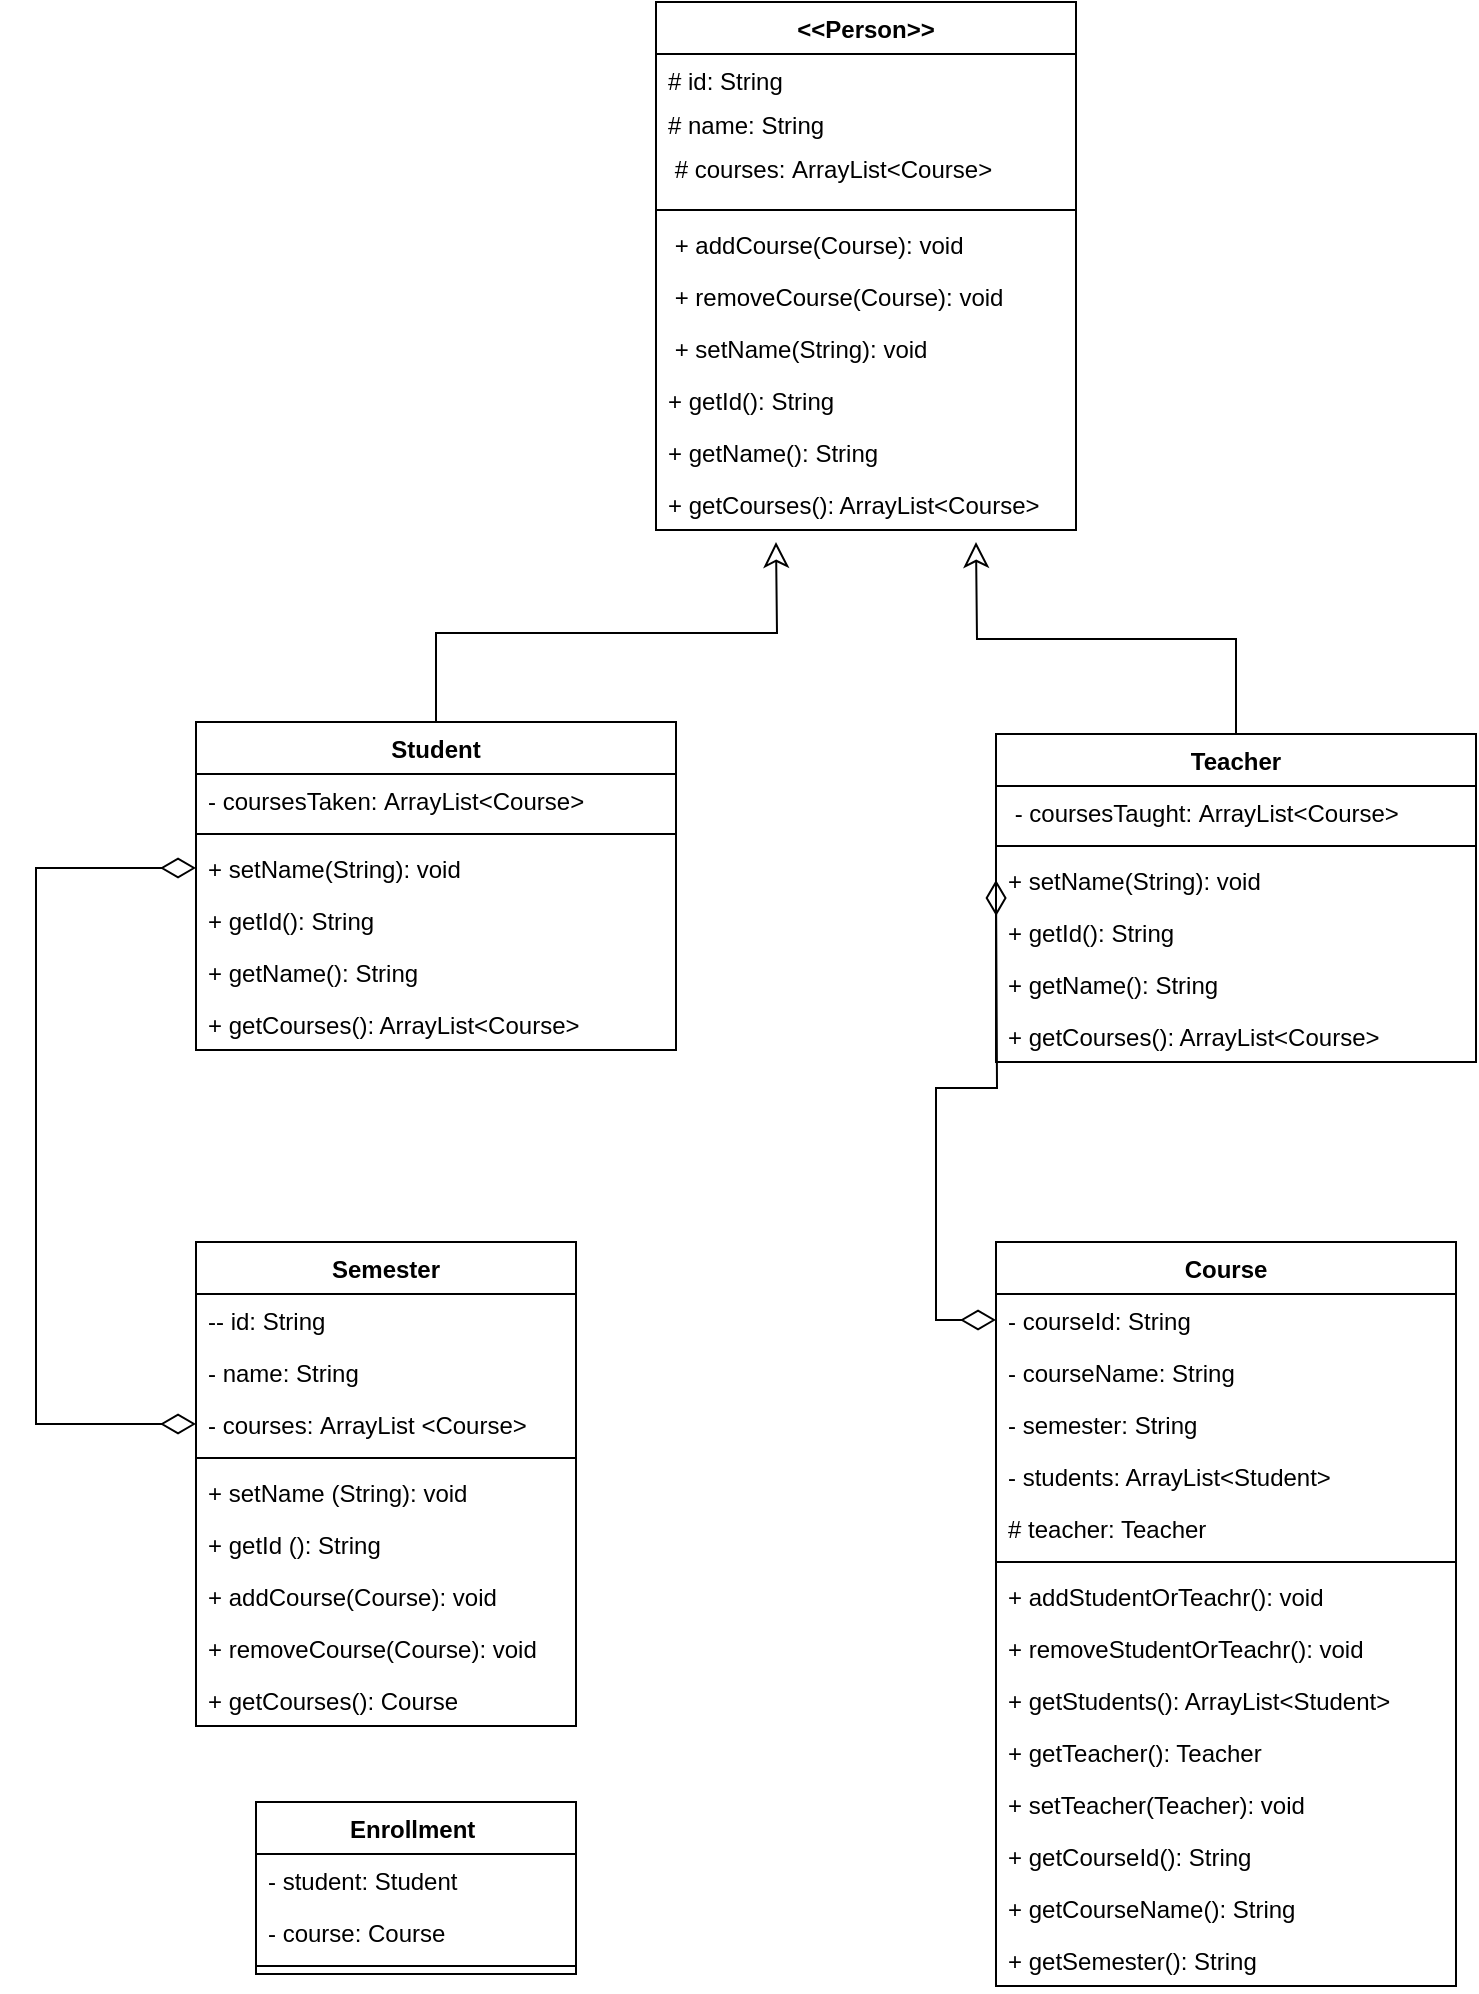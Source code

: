 <mxfile version="20.8.24" type="device"><diagram name="Page-1" id="l3PrAFwZ0UlMAOeNeIC3"><mxGraphModel dx="574" dy="312" grid="1" gridSize="10" guides="1" tooltips="1" connect="1" arrows="1" fold="1" page="1" pageScale="1" pageWidth="1654" pageHeight="1169" math="0" shadow="0"><root><mxCell id="0"/><mxCell id="1" parent="0"/><mxCell id="4Kl1Brp9WgghXA4MThGv-1" value="Course" style="swimlane;fontStyle=1;align=center;verticalAlign=top;childLayout=stackLayout;horizontal=1;startSize=26;horizontalStack=0;resizeParent=1;resizeParentMax=0;resizeLast=0;collapsible=1;marginBottom=0;" vertex="1" parent="1"><mxGeometry x="947" y="700" width="230" height="372" as="geometry"/></mxCell><mxCell id="4Kl1Brp9WgghXA4MThGv-69" value="- courseId: String" style="text;strokeColor=none;fillColor=none;align=left;verticalAlign=top;spacingLeft=4;spacingRight=4;overflow=hidden;rotatable=0;points=[[0,0.5],[1,0.5]];portConstraint=eastwest;" vertex="1" parent="4Kl1Brp9WgghXA4MThGv-1"><mxGeometry y="26" width="230" height="26" as="geometry"/></mxCell><mxCell id="4Kl1Brp9WgghXA4MThGv-70" value="- courseName: String" style="text;strokeColor=none;fillColor=none;align=left;verticalAlign=top;spacingLeft=4;spacingRight=4;overflow=hidden;rotatable=0;points=[[0,0.5],[1,0.5]];portConstraint=eastwest;" vertex="1" parent="4Kl1Brp9WgghXA4MThGv-1"><mxGeometry y="52" width="230" height="26" as="geometry"/></mxCell><mxCell id="4Kl1Brp9WgghXA4MThGv-71" value="- semester: String" style="text;strokeColor=none;fillColor=none;align=left;verticalAlign=top;spacingLeft=4;spacingRight=4;overflow=hidden;rotatable=0;points=[[0,0.5],[1,0.5]];portConstraint=eastwest;" vertex="1" parent="4Kl1Brp9WgghXA4MThGv-1"><mxGeometry y="78" width="230" height="26" as="geometry"/></mxCell><mxCell id="4Kl1Brp9WgghXA4MThGv-72" value="- students: ArrayList&lt;Student&gt;" style="text;strokeColor=none;fillColor=none;align=left;verticalAlign=top;spacingLeft=4;spacingRight=4;overflow=hidden;rotatable=0;points=[[0,0.5],[1,0.5]];portConstraint=eastwest;" vertex="1" parent="4Kl1Brp9WgghXA4MThGv-1"><mxGeometry y="104" width="230" height="26" as="geometry"/></mxCell><mxCell id="4Kl1Brp9WgghXA4MThGv-2" value="# teacher: Teacher" style="text;strokeColor=none;fillColor=none;align=left;verticalAlign=top;spacingLeft=4;spacingRight=4;overflow=hidden;rotatable=0;points=[[0,0.5],[1,0.5]];portConstraint=eastwest;" vertex="1" parent="4Kl1Brp9WgghXA4MThGv-1"><mxGeometry y="130" width="230" height="26" as="geometry"/></mxCell><mxCell id="4Kl1Brp9WgghXA4MThGv-3" value="" style="line;strokeWidth=1;fillColor=none;align=left;verticalAlign=middle;spacingTop=-1;spacingLeft=3;spacingRight=3;rotatable=0;labelPosition=right;points=[];portConstraint=eastwest;strokeColor=inherit;" vertex="1" parent="4Kl1Brp9WgghXA4MThGv-1"><mxGeometry y="156" width="230" height="8" as="geometry"/></mxCell><mxCell id="4Kl1Brp9WgghXA4MThGv-73" value="+ addStudentOrTeachr(): void" style="text;strokeColor=none;fillColor=none;align=left;verticalAlign=top;spacingLeft=4;spacingRight=4;overflow=hidden;rotatable=0;points=[[0,0.5],[1,0.5]];portConstraint=eastwest;" vertex="1" parent="4Kl1Brp9WgghXA4MThGv-1"><mxGeometry y="164" width="230" height="26" as="geometry"/></mxCell><mxCell id="4Kl1Brp9WgghXA4MThGv-74" value="+ removeStudentOrTeachr(): void" style="text;strokeColor=none;fillColor=none;align=left;verticalAlign=top;spacingLeft=4;spacingRight=4;overflow=hidden;rotatable=0;points=[[0,0.5],[1,0.5]];portConstraint=eastwest;" vertex="1" parent="4Kl1Brp9WgghXA4MThGv-1"><mxGeometry y="190" width="230" height="26" as="geometry"/></mxCell><mxCell id="4Kl1Brp9WgghXA4MThGv-75" value="+ getStudents(): ArrayList&lt;Student&gt;" style="text;strokeColor=none;fillColor=none;align=left;verticalAlign=top;spacingLeft=4;spacingRight=4;overflow=hidden;rotatable=0;points=[[0,0.5],[1,0.5]];portConstraint=eastwest;" vertex="1" parent="4Kl1Brp9WgghXA4MThGv-1"><mxGeometry y="216" width="230" height="26" as="geometry"/></mxCell><mxCell id="4Kl1Brp9WgghXA4MThGv-76" value="+ getTeacher(): Teacher" style="text;strokeColor=none;fillColor=none;align=left;verticalAlign=top;spacingLeft=4;spacingRight=4;overflow=hidden;rotatable=0;points=[[0,0.5],[1,0.5]];portConstraint=eastwest;" vertex="1" parent="4Kl1Brp9WgghXA4MThGv-1"><mxGeometry y="242" width="230" height="26" as="geometry"/></mxCell><mxCell id="4Kl1Brp9WgghXA4MThGv-77" value="+ setTeacher(Teacher): void" style="text;strokeColor=none;fillColor=none;align=left;verticalAlign=top;spacingLeft=4;spacingRight=4;overflow=hidden;rotatable=0;points=[[0,0.5],[1,0.5]];portConstraint=eastwest;" vertex="1" parent="4Kl1Brp9WgghXA4MThGv-1"><mxGeometry y="268" width="230" height="26" as="geometry"/></mxCell><mxCell id="4Kl1Brp9WgghXA4MThGv-78" value="+ getCourseId(): String" style="text;strokeColor=none;fillColor=none;align=left;verticalAlign=top;spacingLeft=4;spacingRight=4;overflow=hidden;rotatable=0;points=[[0,0.5],[1,0.5]];portConstraint=eastwest;" vertex="1" parent="4Kl1Brp9WgghXA4MThGv-1"><mxGeometry y="294" width="230" height="26" as="geometry"/></mxCell><mxCell id="4Kl1Brp9WgghXA4MThGv-79" value="+ getCourseName(): String" style="text;strokeColor=none;fillColor=none;align=left;verticalAlign=top;spacingLeft=4;spacingRight=4;overflow=hidden;rotatable=0;points=[[0,0.5],[1,0.5]];portConstraint=eastwest;" vertex="1" parent="4Kl1Brp9WgghXA4MThGv-1"><mxGeometry y="320" width="230" height="26" as="geometry"/></mxCell><mxCell id="4Kl1Brp9WgghXA4MThGv-4" value="+ getSemester(): String" style="text;strokeColor=none;fillColor=none;align=left;verticalAlign=top;spacingLeft=4;spacingRight=4;overflow=hidden;rotatable=0;points=[[0,0.5],[1,0.5]];portConstraint=eastwest;" vertex="1" parent="4Kl1Brp9WgghXA4MThGv-1"><mxGeometry y="346" width="230" height="26" as="geometry"/></mxCell><mxCell id="4Kl1Brp9WgghXA4MThGv-13" value="&lt;&lt;Person&gt;&gt;" style="swimlane;fontStyle=1;align=center;verticalAlign=top;childLayout=stackLayout;horizontal=1;startSize=26;horizontalStack=0;resizeParent=1;resizeParentMax=0;resizeLast=0;collapsible=1;marginBottom=0;" vertex="1" parent="1"><mxGeometry x="777" y="80" width="210" height="264" as="geometry"/></mxCell><mxCell id="4Kl1Brp9WgghXA4MThGv-45" value="# id: String" style="text;strokeColor=none;fillColor=none;align=left;verticalAlign=top;spacingLeft=4;spacingRight=4;overflow=hidden;rotatable=0;points=[[0,0.5],[1,0.5]];portConstraint=eastwest;" vertex="1" parent="4Kl1Brp9WgghXA4MThGv-13"><mxGeometry y="26" width="210" height="22" as="geometry"/></mxCell><mxCell id="4Kl1Brp9WgghXA4MThGv-46" value="# name: String" style="text;strokeColor=none;fillColor=none;align=left;verticalAlign=top;spacingLeft=4;spacingRight=4;overflow=hidden;rotatable=0;points=[[0,0.5],[1,0.5]];portConstraint=eastwest;" vertex="1" parent="4Kl1Brp9WgghXA4MThGv-13"><mxGeometry y="48" width="210" height="22" as="geometry"/></mxCell><mxCell id="4Kl1Brp9WgghXA4MThGv-14" value=" # courses: ArrayList&lt;Course&gt;&#10;" style="text;strokeColor=none;fillColor=none;align=left;verticalAlign=top;spacingLeft=4;spacingRight=4;overflow=hidden;rotatable=0;points=[[0,0.5],[1,0.5]];portConstraint=eastwest;" vertex="1" parent="4Kl1Brp9WgghXA4MThGv-13"><mxGeometry y="70" width="210" height="30" as="geometry"/></mxCell><mxCell id="4Kl1Brp9WgghXA4MThGv-15" value="" style="line;strokeWidth=1;fillColor=none;align=left;verticalAlign=middle;spacingTop=-1;spacingLeft=3;spacingRight=3;rotatable=0;labelPosition=right;points=[];portConstraint=eastwest;strokeColor=inherit;" vertex="1" parent="4Kl1Brp9WgghXA4MThGv-13"><mxGeometry y="100" width="210" height="8" as="geometry"/></mxCell><mxCell id="4Kl1Brp9WgghXA4MThGv-47" value=" + addCourse(Course): void" style="text;strokeColor=none;fillColor=none;align=left;verticalAlign=top;spacingLeft=4;spacingRight=4;overflow=hidden;rotatable=0;points=[[0,0.5],[1,0.5]];portConstraint=eastwest;" vertex="1" parent="4Kl1Brp9WgghXA4MThGv-13"><mxGeometry y="108" width="210" height="26" as="geometry"/></mxCell><mxCell id="4Kl1Brp9WgghXA4MThGv-48" value=" + removeCourse(Course): void" style="text;strokeColor=none;fillColor=none;align=left;verticalAlign=top;spacingLeft=4;spacingRight=4;overflow=hidden;rotatable=0;points=[[0,0.5],[1,0.5]];portConstraint=eastwest;" vertex="1" parent="4Kl1Brp9WgghXA4MThGv-13"><mxGeometry y="134" width="210" height="26" as="geometry"/></mxCell><mxCell id="4Kl1Brp9WgghXA4MThGv-53" value=" + setName(String): void" style="text;strokeColor=none;fillColor=none;align=left;verticalAlign=top;spacingLeft=4;spacingRight=4;overflow=hidden;rotatable=0;points=[[0,0.5],[1,0.5]];portConstraint=eastwest;" vertex="1" parent="4Kl1Brp9WgghXA4MThGv-13"><mxGeometry y="160" width="210" height="26" as="geometry"/></mxCell><mxCell id="4Kl1Brp9WgghXA4MThGv-54" value="+ getId(): String" style="text;strokeColor=none;fillColor=none;align=left;verticalAlign=top;spacingLeft=4;spacingRight=4;overflow=hidden;rotatable=0;points=[[0,0.5],[1,0.5]];portConstraint=eastwest;" vertex="1" parent="4Kl1Brp9WgghXA4MThGv-13"><mxGeometry y="186" width="210" height="26" as="geometry"/></mxCell><mxCell id="4Kl1Brp9WgghXA4MThGv-55" value="+ getName(): String" style="text;strokeColor=none;fillColor=none;align=left;verticalAlign=top;spacingLeft=4;spacingRight=4;overflow=hidden;rotatable=0;points=[[0,0.5],[1,0.5]];portConstraint=eastwest;" vertex="1" parent="4Kl1Brp9WgghXA4MThGv-13"><mxGeometry y="212" width="210" height="26" as="geometry"/></mxCell><mxCell id="4Kl1Brp9WgghXA4MThGv-16" value="+ getCourses(): ArrayList&lt;Course&gt;" style="text;strokeColor=none;fillColor=none;align=left;verticalAlign=top;spacingLeft=4;spacingRight=4;overflow=hidden;rotatable=0;points=[[0,0.5],[1,0.5]];portConstraint=eastwest;" vertex="1" parent="4Kl1Brp9WgghXA4MThGv-13"><mxGeometry y="238" width="210" height="26" as="geometry"/></mxCell><mxCell id="4Kl1Brp9WgghXA4MThGv-68" style="edgeStyle=orthogonalEdgeStyle;rounded=0;orthogonalLoop=1;jettySize=auto;html=1;exitX=0.5;exitY=0;exitDx=0;exitDy=0;endFill=0;endSize=10;" edge="1" parent="1" source="4Kl1Brp9WgghXA4MThGv-17"><mxGeometry relative="1" as="geometry"><mxPoint x="937" y="350" as="targetPoint"/></mxGeometry></mxCell><mxCell id="4Kl1Brp9WgghXA4MThGv-17" value="Teacher" style="swimlane;fontStyle=1;align=center;verticalAlign=top;childLayout=stackLayout;horizontal=1;startSize=26;horizontalStack=0;resizeParent=1;resizeParentMax=0;resizeLast=0;collapsible=1;marginBottom=0;" vertex="1" parent="1"><mxGeometry x="947" y="446" width="240" height="164" as="geometry"/></mxCell><mxCell id="4Kl1Brp9WgghXA4MThGv-18" value=" - coursesTaught: ArrayList&lt;Course&gt;" style="text;strokeColor=none;fillColor=none;align=left;verticalAlign=top;spacingLeft=4;spacingRight=4;overflow=hidden;rotatable=0;points=[[0,0.5],[1,0.5]];portConstraint=eastwest;" vertex="1" parent="4Kl1Brp9WgghXA4MThGv-17"><mxGeometry y="26" width="240" height="26" as="geometry"/></mxCell><mxCell id="4Kl1Brp9WgghXA4MThGv-19" value="" style="line;strokeWidth=1;fillColor=none;align=left;verticalAlign=middle;spacingTop=-1;spacingLeft=3;spacingRight=3;rotatable=0;labelPosition=right;points=[];portConstraint=eastwest;strokeColor=inherit;" vertex="1" parent="4Kl1Brp9WgghXA4MThGv-17"><mxGeometry y="52" width="240" height="8" as="geometry"/></mxCell><mxCell id="4Kl1Brp9WgghXA4MThGv-63" value="+ setName(String): void" style="text;strokeColor=none;fillColor=none;align=left;verticalAlign=top;spacingLeft=4;spacingRight=4;overflow=hidden;rotatable=0;points=[[0,0.5],[1,0.5]];portConstraint=eastwest;" vertex="1" parent="4Kl1Brp9WgghXA4MThGv-17"><mxGeometry y="60" width="240" height="26" as="geometry"/></mxCell><mxCell id="4Kl1Brp9WgghXA4MThGv-62" value="+ getId(): String" style="text;strokeColor=none;fillColor=none;align=left;verticalAlign=top;spacingLeft=4;spacingRight=4;overflow=hidden;rotatable=0;points=[[0,0.5],[1,0.5]];portConstraint=eastwest;" vertex="1" parent="4Kl1Brp9WgghXA4MThGv-17"><mxGeometry y="86" width="240" height="26" as="geometry"/></mxCell><mxCell id="4Kl1Brp9WgghXA4MThGv-64" value="+ getName(): String" style="text;strokeColor=none;fillColor=none;align=left;verticalAlign=top;spacingLeft=4;spacingRight=4;overflow=hidden;rotatable=0;points=[[0,0.5],[1,0.5]];portConstraint=eastwest;" vertex="1" parent="4Kl1Brp9WgghXA4MThGv-17"><mxGeometry y="112" width="240" height="26" as="geometry"/></mxCell><mxCell id="4Kl1Brp9WgghXA4MThGv-20" value="+ getCourses(): ArrayList&lt;Course&gt;" style="text;strokeColor=none;fillColor=none;align=left;verticalAlign=top;spacingLeft=4;spacingRight=4;overflow=hidden;rotatable=0;points=[[0,0.5],[1,0.5]];portConstraint=eastwest;" vertex="1" parent="4Kl1Brp9WgghXA4MThGv-17"><mxGeometry y="138" width="240" height="26" as="geometry"/></mxCell><mxCell id="4Kl1Brp9WgghXA4MThGv-67" style="edgeStyle=orthogonalEdgeStyle;rounded=0;orthogonalLoop=1;jettySize=auto;html=1;exitX=0.5;exitY=0;exitDx=0;exitDy=0;endFill=0;startSize=6;endSize=10;" edge="1" parent="1" source="4Kl1Brp9WgghXA4MThGv-21"><mxGeometry relative="1" as="geometry"><mxPoint x="837" y="350" as="targetPoint"/></mxGeometry></mxCell><mxCell id="4Kl1Brp9WgghXA4MThGv-21" value="Student" style="swimlane;fontStyle=1;align=center;verticalAlign=top;childLayout=stackLayout;horizontal=1;startSize=26;horizontalStack=0;resizeParent=1;resizeParentMax=0;resizeLast=0;collapsible=1;marginBottom=0;" vertex="1" parent="1"><mxGeometry x="547" y="440" width="240" height="164" as="geometry"/></mxCell><mxCell id="4Kl1Brp9WgghXA4MThGv-22" value="- coursesTaken: ArrayList&lt;Course&gt;" style="text;strokeColor=none;fillColor=none;align=left;verticalAlign=top;spacingLeft=4;spacingRight=4;overflow=hidden;rotatable=0;points=[[0,0.5],[1,0.5]];portConstraint=eastwest;" vertex="1" parent="4Kl1Brp9WgghXA4MThGv-21"><mxGeometry y="26" width="240" height="26" as="geometry"/></mxCell><mxCell id="4Kl1Brp9WgghXA4MThGv-23" value="" style="line;strokeWidth=1;fillColor=none;align=left;verticalAlign=middle;spacingTop=-1;spacingLeft=3;spacingRight=3;rotatable=0;labelPosition=right;points=[];portConstraint=eastwest;strokeColor=inherit;" vertex="1" parent="4Kl1Brp9WgghXA4MThGv-21"><mxGeometry y="52" width="240" height="8" as="geometry"/></mxCell><mxCell id="4Kl1Brp9WgghXA4MThGv-56" value="+ setName(String): void" style="text;strokeColor=none;fillColor=none;align=left;verticalAlign=top;spacingLeft=4;spacingRight=4;overflow=hidden;rotatable=0;points=[[0,0.5],[1,0.5]];portConstraint=eastwest;" vertex="1" parent="4Kl1Brp9WgghXA4MThGv-21"><mxGeometry y="60" width="240" height="26" as="geometry"/></mxCell><mxCell id="4Kl1Brp9WgghXA4MThGv-57" value="+ getId(): String" style="text;strokeColor=none;fillColor=none;align=left;verticalAlign=top;spacingLeft=4;spacingRight=4;overflow=hidden;rotatable=0;points=[[0,0.5],[1,0.5]];portConstraint=eastwest;" vertex="1" parent="4Kl1Brp9WgghXA4MThGv-21"><mxGeometry y="86" width="240" height="26" as="geometry"/></mxCell><mxCell id="4Kl1Brp9WgghXA4MThGv-58" value="+ getName(): String" style="text;strokeColor=none;fillColor=none;align=left;verticalAlign=top;spacingLeft=4;spacingRight=4;overflow=hidden;rotatable=0;points=[[0,0.5],[1,0.5]];portConstraint=eastwest;" vertex="1" parent="4Kl1Brp9WgghXA4MThGv-21"><mxGeometry y="112" width="240" height="26" as="geometry"/></mxCell><mxCell id="4Kl1Brp9WgghXA4MThGv-24" value="+ getCourses(): ArrayList&lt;Course&gt;" style="text;strokeColor=none;fillColor=none;align=left;verticalAlign=top;spacingLeft=4;spacingRight=4;overflow=hidden;rotatable=0;points=[[0,0.5],[1,0.5]];portConstraint=eastwest;" vertex="1" parent="4Kl1Brp9WgghXA4MThGv-21"><mxGeometry y="138" width="240" height="26" as="geometry"/></mxCell><mxCell id="4Kl1Brp9WgghXA4MThGv-25" value="Semester" style="swimlane;fontStyle=1;align=center;verticalAlign=top;childLayout=stackLayout;horizontal=1;startSize=26;horizontalStack=0;resizeParent=1;resizeParentMax=0;resizeLast=0;collapsible=1;marginBottom=0;" vertex="1" parent="1"><mxGeometry x="547" y="700" width="190" height="242" as="geometry"/></mxCell><mxCell id="4Kl1Brp9WgghXA4MThGv-85" value="-- id: String" style="text;strokeColor=none;fillColor=none;align=left;verticalAlign=top;spacingLeft=4;spacingRight=4;overflow=hidden;rotatable=0;points=[[0,0.5],[1,0.5]];portConstraint=eastwest;" vertex="1" parent="4Kl1Brp9WgghXA4MThGv-25"><mxGeometry y="26" width="190" height="26" as="geometry"/></mxCell><mxCell id="4Kl1Brp9WgghXA4MThGv-86" value="- name: String" style="text;strokeColor=none;fillColor=none;align=left;verticalAlign=top;spacingLeft=4;spacingRight=4;overflow=hidden;rotatable=0;points=[[0,0.5],[1,0.5]];portConstraint=eastwest;" vertex="1" parent="4Kl1Brp9WgghXA4MThGv-25"><mxGeometry y="52" width="190" height="26" as="geometry"/></mxCell><mxCell id="4Kl1Brp9WgghXA4MThGv-26" value="- courses: ArrayList &lt;Course&gt;" style="text;strokeColor=none;fillColor=none;align=left;verticalAlign=top;spacingLeft=4;spacingRight=4;overflow=hidden;rotatable=0;points=[[0,0.5],[1,0.5]];portConstraint=eastwest;" vertex="1" parent="4Kl1Brp9WgghXA4MThGv-25"><mxGeometry y="78" width="190" height="26" as="geometry"/></mxCell><mxCell id="4Kl1Brp9WgghXA4MThGv-27" value="" style="line;strokeWidth=1;fillColor=none;align=left;verticalAlign=middle;spacingTop=-1;spacingLeft=3;spacingRight=3;rotatable=0;labelPosition=right;points=[];portConstraint=eastwest;strokeColor=inherit;" vertex="1" parent="4Kl1Brp9WgghXA4MThGv-25"><mxGeometry y="104" width="190" height="8" as="geometry"/></mxCell><mxCell id="4Kl1Brp9WgghXA4MThGv-87" value="+ setName (String): void" style="text;strokeColor=none;fillColor=none;align=left;verticalAlign=top;spacingLeft=4;spacingRight=4;overflow=hidden;rotatable=0;points=[[0,0.5],[1,0.5]];portConstraint=eastwest;" vertex="1" parent="4Kl1Brp9WgghXA4MThGv-25"><mxGeometry y="112" width="190" height="26" as="geometry"/></mxCell><mxCell id="4Kl1Brp9WgghXA4MThGv-88" value="+ getId (): String" style="text;strokeColor=none;fillColor=none;align=left;verticalAlign=top;spacingLeft=4;spacingRight=4;overflow=hidden;rotatable=0;points=[[0,0.5],[1,0.5]];portConstraint=eastwest;" vertex="1" parent="4Kl1Brp9WgghXA4MThGv-25"><mxGeometry y="138" width="190" height="26" as="geometry"/></mxCell><mxCell id="4Kl1Brp9WgghXA4MThGv-89" value="+ addCourse(Course): void" style="text;strokeColor=none;fillColor=none;align=left;verticalAlign=top;spacingLeft=4;spacingRight=4;overflow=hidden;rotatable=0;points=[[0,0.5],[1,0.5]];portConstraint=eastwest;" vertex="1" parent="4Kl1Brp9WgghXA4MThGv-25"><mxGeometry y="164" width="190" height="26" as="geometry"/></mxCell><mxCell id="4Kl1Brp9WgghXA4MThGv-90" value="+ removeCourse(Course): void" style="text;strokeColor=none;fillColor=none;align=left;verticalAlign=top;spacingLeft=4;spacingRight=4;overflow=hidden;rotatable=0;points=[[0,0.5],[1,0.5]];portConstraint=eastwest;" vertex="1" parent="4Kl1Brp9WgghXA4MThGv-25"><mxGeometry y="190" width="190" height="26" as="geometry"/></mxCell><mxCell id="4Kl1Brp9WgghXA4MThGv-28" value="+ getCourses(): Course" style="text;strokeColor=none;fillColor=none;align=left;verticalAlign=top;spacingLeft=4;spacingRight=4;overflow=hidden;rotatable=0;points=[[0,0.5],[1,0.5]];portConstraint=eastwest;" vertex="1" parent="4Kl1Brp9WgghXA4MThGv-25"><mxGeometry y="216" width="190" height="26" as="geometry"/></mxCell><mxCell id="4Kl1Brp9WgghXA4MThGv-80" value="Enrollment " style="swimlane;fontStyle=1;align=center;verticalAlign=top;childLayout=stackLayout;horizontal=1;startSize=26;horizontalStack=0;resizeParent=1;resizeParentMax=0;resizeLast=0;collapsible=1;marginBottom=0;" vertex="1" parent="1"><mxGeometry x="577" y="980" width="160" height="86" as="geometry"/></mxCell><mxCell id="4Kl1Brp9WgghXA4MThGv-84" value="- student: Student " style="text;strokeColor=none;fillColor=none;align=left;verticalAlign=top;spacingLeft=4;spacingRight=4;overflow=hidden;rotatable=0;points=[[0,0.5],[1,0.5]];portConstraint=eastwest;" vertex="1" parent="4Kl1Brp9WgghXA4MThGv-80"><mxGeometry y="26" width="160" height="26" as="geometry"/></mxCell><mxCell id="4Kl1Brp9WgghXA4MThGv-81" value="- course: Course" style="text;strokeColor=none;fillColor=none;align=left;verticalAlign=top;spacingLeft=4;spacingRight=4;overflow=hidden;rotatable=0;points=[[0,0.5],[1,0.5]];portConstraint=eastwest;" vertex="1" parent="4Kl1Brp9WgghXA4MThGv-80"><mxGeometry y="52" width="160" height="26" as="geometry"/></mxCell><mxCell id="4Kl1Brp9WgghXA4MThGv-82" value="" style="line;strokeWidth=1;fillColor=none;align=left;verticalAlign=middle;spacingTop=-1;spacingLeft=3;spacingRight=3;rotatable=0;labelPosition=right;points=[];portConstraint=eastwest;strokeColor=inherit;" vertex="1" parent="4Kl1Brp9WgghXA4MThGv-80"><mxGeometry y="78" width="160" height="8" as="geometry"/></mxCell><mxCell id="4Kl1Brp9WgghXA4MThGv-91" style="edgeStyle=orthogonalEdgeStyle;rounded=0;orthogonalLoop=1;jettySize=auto;html=1;exitX=0;exitY=0.5;exitDx=0;exitDy=0;endFill=0;entryX=0;entryY=0.5;entryDx=0;entryDy=0;endArrow=diamondThin;endSize=15;startArrow=diamondThin;startFill=0;targetPerimeterSpacing=15;sourcePerimeterSpacing=15;startSize=15;" edge="1" parent="1" target="4Kl1Brp9WgghXA4MThGv-26"><mxGeometry relative="1" as="geometry"><mxPoint x="467" y="780" as="targetPoint"/><mxPoint x="547" y="513" as="sourcePoint"/><Array as="points"><mxPoint x="467" y="513"/><mxPoint x="467" y="791"/></Array></mxGeometry></mxCell><mxCell id="4Kl1Brp9WgghXA4MThGv-92" style="edgeStyle=orthogonalEdgeStyle;rounded=0;orthogonalLoop=1;jettySize=auto;html=1;exitX=0;exitY=0.5;exitDx=0;exitDy=0;entryX=0;entryY=0.5;entryDx=0;entryDy=0;startArrow=diamondThin;startFill=0;endArrow=diamondThin;endFill=0;startSize=15;endSize=15;sourcePerimeterSpacing=15;targetPerimeterSpacing=15;" edge="1" parent="1" target="4Kl1Brp9WgghXA4MThGv-69"><mxGeometry relative="1" as="geometry"><mxPoint x="947" y="519" as="sourcePoint"/></mxGeometry></mxCell></root></mxGraphModel></diagram></mxfile>